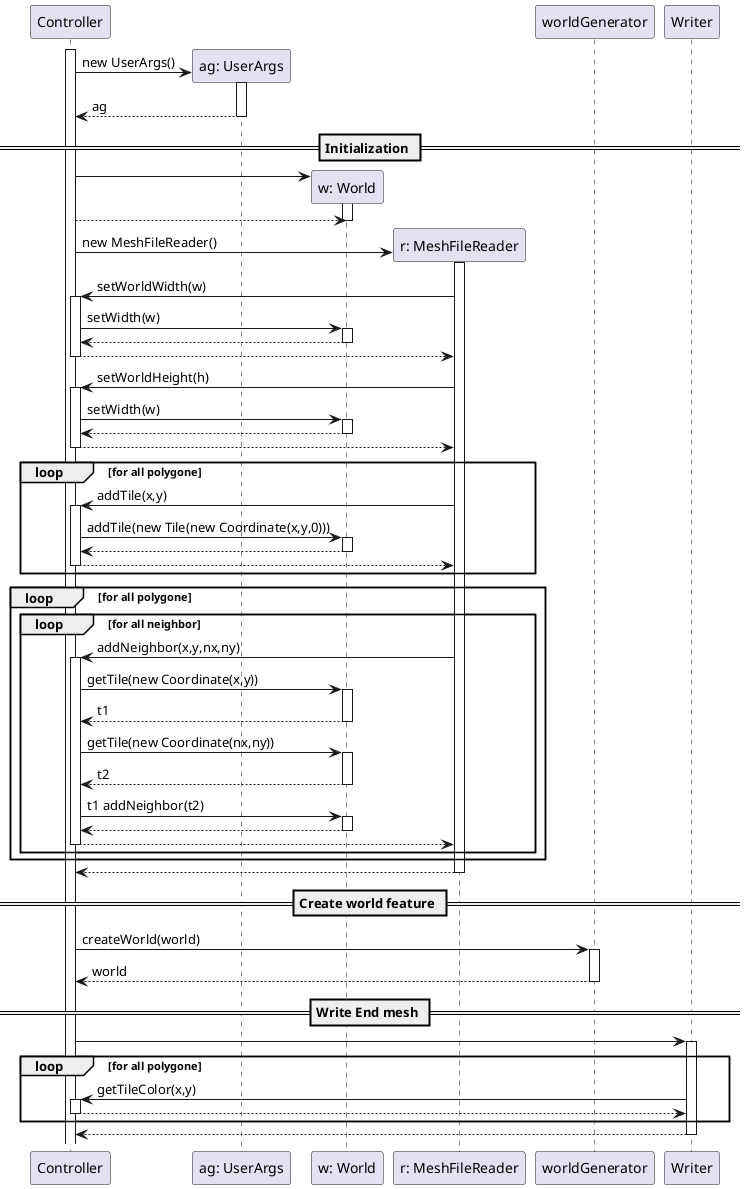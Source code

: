 @startuml
participant Controller as C
activate C
    create participant "ag: UserArgs" as AG
    C -> AG: new UserArgs()
    activate AG
        C <-- AG: ag
    deactivate AG

    == Initialization ==

    create participant "w: World" as WO
    C -> WO
    activate WO
        WO <-- C
    deactivate WO
    create participant "r: MeshFileReader" as R
    C -> R: new MeshFileReader()
    activate R
        R -> C: setWorldWidth(w)
        activate C
            C -> WO: setWidth(w)
            activate WO
                C <-- WO
            deactivate WO
            C --> R
        deactivate C
        R -> C: setWorldHeight(h)
        activate C
            C -> WO: setWidth(w)
            activate WO
                C <-- WO
            deactivate WO
            C --> R
        deactivate C
        loop for all polygone
        R -> C: addTile(x,y)
            activate C
                C -> WO: addTile(new Tile(new Coordinate(x,y,0)))
                activate WO
                    C <-- WO
                deactivate WO
                C --> R
            deactivate C
        end
        loop for all polygone
            loop for all neighbor
                R -> C: addNeighbor(x,y,nx,ny)
                activate C
                    C -> WO: getTile(new Coordinate(x,y))
                    activate WO
                        C <-- WO: t1
                    deactivate WO
                    C -> WO: getTile(new Coordinate(nx,ny))
                    activate WO
                        C <-- WO: t2
                    deactivate WO
                        C -> WO: t1 addNeighbor(t2)
                    activate WO
                        C <-- WO
                    deactivate WO
                    C --> R
                deactivate C
             end
        end
        C <-- R
    deactivate R

    == Create world feature ==

    participant worldGenerator as WG
    C -> WG : createWorld(world)
    activate WG
        C <-- WG : world
    deactivate WG

    == Write End mesh ==

    participant "Writer" as W
    C -> W
    activate W
        loop for all polygone
            W -> C: getTileColor(x,y)
            activate C
                W <-- C
            deactivate C
        end
        C <-- W
    deactivate W



@enduml